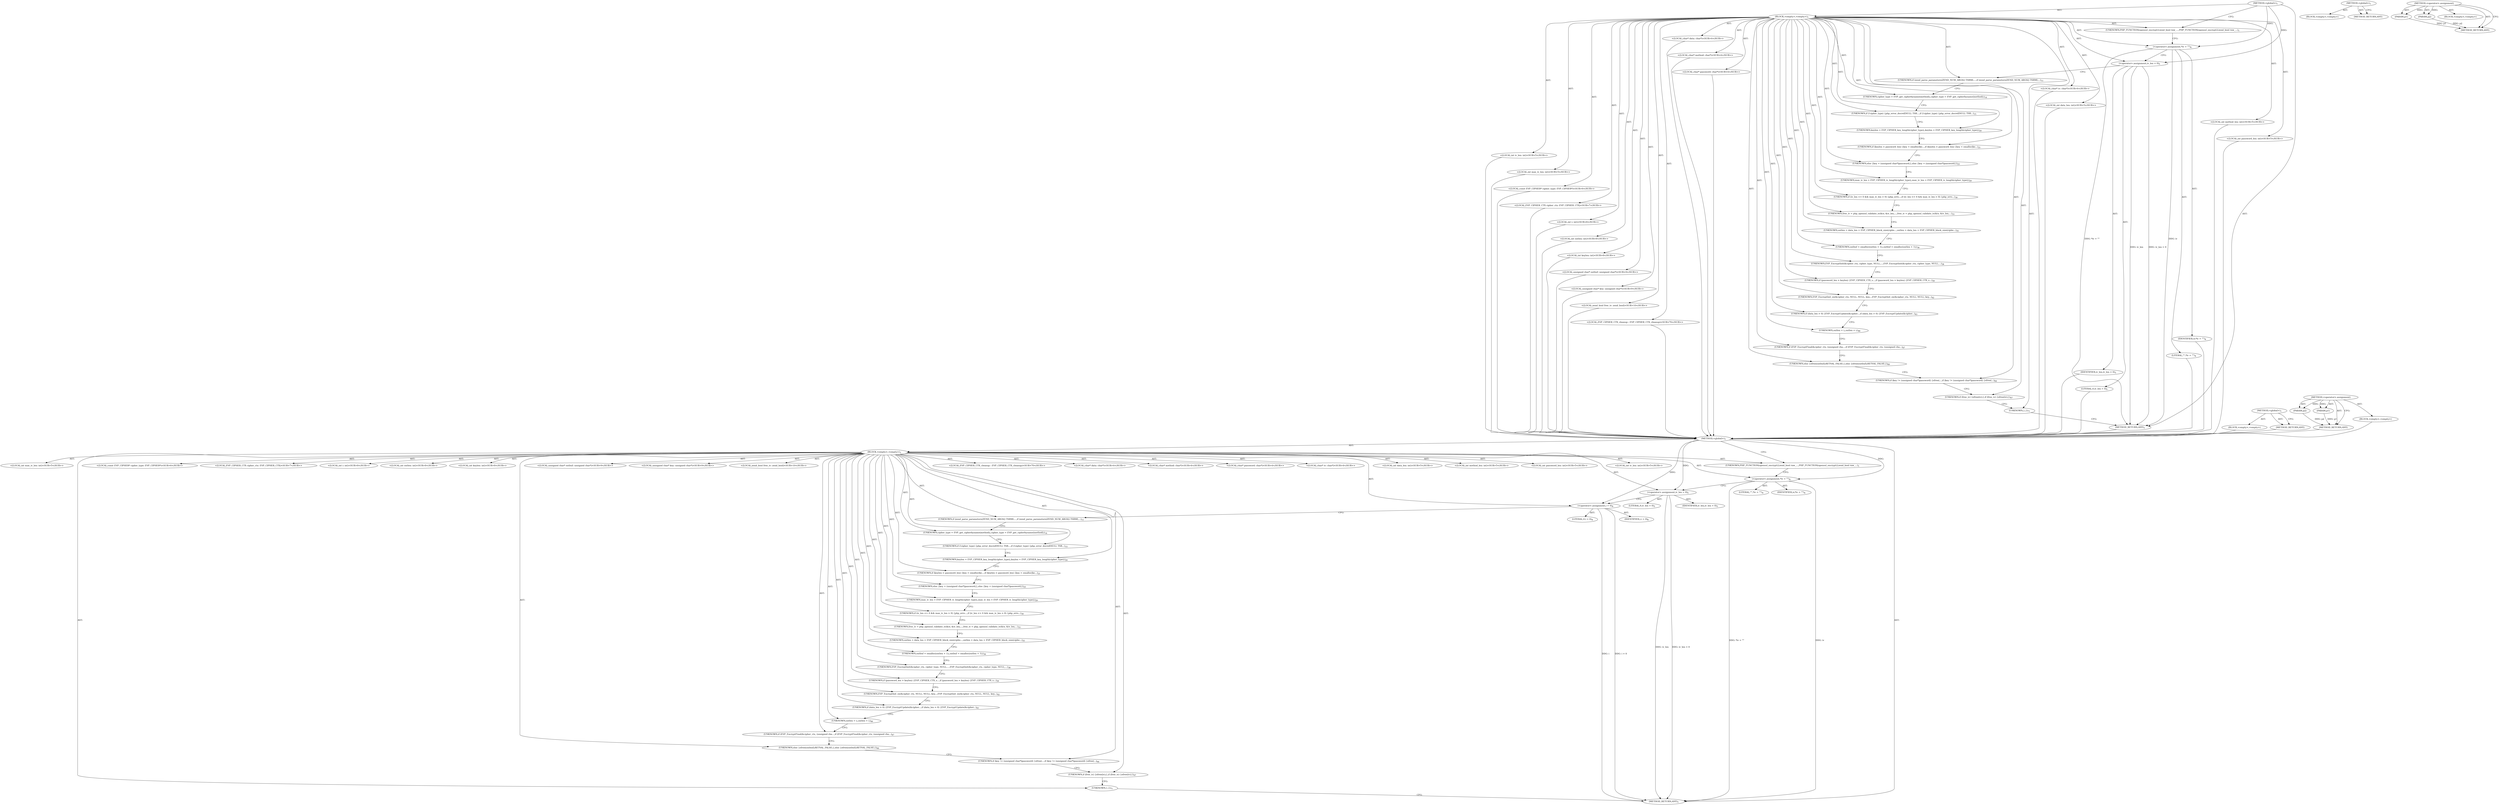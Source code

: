 digraph "&lt;operator&gt;.assignment" {
vulnerable_6 [label=<(METHOD,&lt;global&gt;)<SUB>1</SUB>>];
vulnerable_7 [label=<(BLOCK,&lt;empty&gt;,&lt;empty&gt;)<SUB>1</SUB>>];
vulnerable_8 [label=<(UNKNOWN,PHP_FUNCTION(openssl_encrypt)
{
	zend_bool raw_...,PHP_FUNCTION(openssl_encrypt)
{
	zend_bool raw_...)<SUB>1</SUB>>];
vulnerable_9 [label="<(LOCAL,char* data: char*)<SUB>4</SUB>>"];
vulnerable_10 [label="<(LOCAL,char* method: char*)<SUB>4</SUB>>"];
vulnerable_11 [label="<(LOCAL,char* password: char*)<SUB>4</SUB>>"];
vulnerable_12 [label="<(LOCAL,char* iv: char*)<SUB>4</SUB>>"];
vulnerable_13 [label=<(&lt;operator&gt;.assignment,*iv = &quot;&quot;)<SUB>4</SUB>>];
vulnerable_14 [label=<(IDENTIFIER,iv,*iv = &quot;&quot;)<SUB>4</SUB>>];
vulnerable_15 [label=<(LITERAL,&quot;&quot;,*iv = &quot;&quot;)<SUB>4</SUB>>];
vulnerable_16 [label="<(LOCAL,int data_len: int)<SUB>5</SUB>>"];
vulnerable_17 [label="<(LOCAL,int method_len: int)<SUB>5</SUB>>"];
vulnerable_18 [label="<(LOCAL,int password_len: int)<SUB>5</SUB>>"];
vulnerable_19 [label="<(LOCAL,int iv_len: int)<SUB>5</SUB>>"];
vulnerable_20 [label="<(LOCAL,int max_iv_len: int)<SUB>5</SUB>>"];
vulnerable_21 [label=<(&lt;operator&gt;.assignment,iv_len = 0)<SUB>5</SUB>>];
vulnerable_22 [label=<(IDENTIFIER,iv_len,iv_len = 0)<SUB>5</SUB>>];
vulnerable_23 [label=<(LITERAL,0,iv_len = 0)<SUB>5</SUB>>];
vulnerable_24 [label="<(LOCAL,const EVP_CIPHER* cipher_type: EVP_CIPHER*)<SUB>6</SUB>>"];
vulnerable_25 [label="<(LOCAL,EVP_CIPHER_CTX cipher_ctx: EVP_CIPHER_CTX)<SUB>7</SUB>>"];
vulnerable_26 [label="<(LOCAL,int i: int)<SUB>8</SUB>>"];
vulnerable_27 [label="<(LOCAL,int outlen: int)<SUB>8</SUB>>"];
vulnerable_28 [label="<(LOCAL,int keylen: int)<SUB>8</SUB>>"];
vulnerable_29 [label="<(LOCAL,unsigned char* outbuf: unsigned char*)<SUB>9</SUB>>"];
vulnerable_30 [label="<(LOCAL,unsigned char* key: unsigned char*)<SUB>9</SUB>>"];
vulnerable_31 [label="<(LOCAL,zend_bool free_iv: zend_bool)<SUB>10</SUB>>"];
vulnerable_32 [label=<(UNKNOWN,if (zend_parse_parameters(ZEND_NUM_ARGS() TSRML...,if (zend_parse_parameters(ZEND_NUM_ARGS() TSRML...)<SUB>11</SUB>>];
vulnerable_33 [label=<(UNKNOWN,cipher_type = EVP_get_cipherbyname(method);,cipher_type = EVP_get_cipherbyname(method);)<SUB>14</SUB>>];
vulnerable_34 [label=<(UNKNOWN,if (!cipher_type) {
		php_error_docref(NULL TSR...,if (!cipher_type) {
		php_error_docref(NULL TSR...)<SUB>15</SUB>>];
vulnerable_35 [label=<(UNKNOWN,keylen = EVP_CIPHER_key_length(cipher_type);,keylen = EVP_CIPHER_key_length(cipher_type);)<SUB>20</SUB>>];
vulnerable_36 [label=<(UNKNOWN,if (keylen &gt; password_len) {
		key = emalloc(ke...,if (keylen &gt; password_len) {
		key = emalloc(ke...)<SUB>21</SUB>>];
vulnerable_37 [label=<(UNKNOWN,else {
		key = (unsigned char*)password;
	},else {
		key = (unsigned char*)password;
	})<SUB>25</SUB>>];
vulnerable_38 [label=<(UNKNOWN,max_iv_len = EVP_CIPHER_iv_length(cipher_type);,max_iv_len = EVP_CIPHER_iv_length(cipher_type);)<SUB>29</SUB>>];
vulnerable_39 [label=<(UNKNOWN,if (iv_len &lt;= 0 &amp;&amp; max_iv_len &gt; 0) {
		php_erro...,if (iv_len &lt;= 0 &amp;&amp; max_iv_len &gt; 0) {
		php_erro...)<SUB>30</SUB>>];
vulnerable_40 [label=<(UNKNOWN,free_iv = php_openssl_validate_iv(&amp;iv, &amp;iv_len,...,free_iv = php_openssl_validate_iv(&amp;iv, &amp;iv_len,...)<SUB>33</SUB>>];
vulnerable_41 [label=<(UNKNOWN,outlen = data_len + EVP_CIPHER_block_size(ciphe...,outlen = data_len + EVP_CIPHER_block_size(ciphe...)<SUB>35</SUB>>];
vulnerable_42 [label=<(UNKNOWN,outbuf = emalloc(outlen + 1);,outbuf = emalloc(outlen + 1);)<SUB>36</SUB>>];
vulnerable_43 [label=<(UNKNOWN,EVP_EncryptInit(&amp;cipher_ctx, cipher_type, NULL,...,EVP_EncryptInit(&amp;cipher_ctx, cipher_type, NULL,...)<SUB>38</SUB>>];
vulnerable_44 [label=<(UNKNOWN,if (password_len &gt; keylen) {
		EVP_CIPHER_CTX_s...,if (password_len &gt; keylen) {
		EVP_CIPHER_CTX_s...)<SUB>39</SUB>>];
vulnerable_45 [label=<(UNKNOWN,EVP_EncryptInit_ex(&amp;cipher_ctx, NULL, NULL, key...,EVP_EncryptInit_ex(&amp;cipher_ctx, NULL, NULL, key...)<SUB>42</SUB>>];
vulnerable_46 [label=<(UNKNOWN,if (data_len &gt; 0) {
		EVP_EncryptUpdate(&amp;cipher...,if (data_len &gt; 0) {
		EVP_EncryptUpdate(&amp;cipher...)<SUB>43</SUB>>];
vulnerable_47 [label=<(UNKNOWN,outlen = i;,outlen = i;)<SUB>46</SUB>>];
vulnerable_48 [label=<(UNKNOWN,if (EVP_EncryptFinal(&amp;cipher_ctx, (unsigned cha...,if (EVP_EncryptFinal(&amp;cipher_ctx, (unsigned cha...)<SUB>47</SUB>>];
vulnerable_49 [label=<(UNKNOWN,else {
		efree(outbuf);
		RETVAL_FALSE;
	},else {
		efree(outbuf);
		RETVAL_FALSE;
	})<SUB>60</SUB>>];
vulnerable_50 [label=<(UNKNOWN,if (key != (unsigned char*)password) {
		efree(...,if (key != (unsigned char*)password) {
		efree(...)<SUB>64</SUB>>];
vulnerable_51 [label=<(UNKNOWN,if (free_iv) {
		efree(iv);
	},if (free_iv) {
		efree(iv);
	})<SUB>67</SUB>>];
vulnerable_52 [label="<(LOCAL,EVP_CIPHER_CTX_cleanup : EVP_CIPHER_CTX_cleanup)<SUB>70</SUB>>"];
vulnerable_53 [label=<(UNKNOWN,},})<SUB>71</SUB>>];
vulnerable_54 [label=<(METHOD_RETURN,ANY)<SUB>1</SUB>>];
vulnerable_75 [label=<(METHOD,&lt;global&gt;)<SUB>1</SUB>>];
vulnerable_76 [label=<(BLOCK,&lt;empty&gt;,&lt;empty&gt;)>];
vulnerable_77 [label=<(METHOD_RETURN,ANY)>];
vulnerable_81 [label=<(METHOD,&lt;operator&gt;.assignment)>];
vulnerable_82 [label=<(PARAM,p1)>];
vulnerable_83 [label=<(PARAM,p2)>];
vulnerable_84 [label=<(BLOCK,&lt;empty&gt;,&lt;empty&gt;)>];
vulnerable_85 [label=<(METHOD_RETURN,ANY)>];
fixed_6 [label=<(METHOD,&lt;global&gt;)<SUB>1</SUB>>];
fixed_7 [label=<(BLOCK,&lt;empty&gt;,&lt;empty&gt;)<SUB>1</SUB>>];
fixed_8 [label=<(UNKNOWN,PHP_FUNCTION(openssl_encrypt)
{
	zend_bool raw_...,PHP_FUNCTION(openssl_encrypt)
{
	zend_bool raw_...)<SUB>1</SUB>>];
fixed_9 [label="<(LOCAL,char* data: char*)<SUB>4</SUB>>"];
fixed_10 [label="<(LOCAL,char* method: char*)<SUB>4</SUB>>"];
fixed_11 [label="<(LOCAL,char* password: char*)<SUB>4</SUB>>"];
fixed_12 [label="<(LOCAL,char* iv: char*)<SUB>4</SUB>>"];
fixed_13 [label=<(&lt;operator&gt;.assignment,*iv = &quot;&quot;)<SUB>4</SUB>>];
fixed_14 [label=<(IDENTIFIER,iv,*iv = &quot;&quot;)<SUB>4</SUB>>];
fixed_15 [label=<(LITERAL,&quot;&quot;,*iv = &quot;&quot;)<SUB>4</SUB>>];
fixed_16 [label="<(LOCAL,int data_len: int)<SUB>5</SUB>>"];
fixed_17 [label="<(LOCAL,int method_len: int)<SUB>5</SUB>>"];
fixed_18 [label="<(LOCAL,int password_len: int)<SUB>5</SUB>>"];
fixed_19 [label="<(LOCAL,int iv_len: int)<SUB>5</SUB>>"];
fixed_20 [label="<(LOCAL,int max_iv_len: int)<SUB>5</SUB>>"];
fixed_21 [label=<(&lt;operator&gt;.assignment,iv_len = 0)<SUB>5</SUB>>];
fixed_22 [label=<(IDENTIFIER,iv_len,iv_len = 0)<SUB>5</SUB>>];
fixed_23 [label=<(LITERAL,0,iv_len = 0)<SUB>5</SUB>>];
fixed_24 [label="<(LOCAL,const EVP_CIPHER* cipher_type: EVP_CIPHER*)<SUB>6</SUB>>"];
fixed_25 [label="<(LOCAL,EVP_CIPHER_CTX cipher_ctx: EVP_CIPHER_CTX)<SUB>7</SUB>>"];
fixed_26 [label="<(LOCAL,int i: int)<SUB>8</SUB>>"];
fixed_27 [label="<(LOCAL,int outlen: int)<SUB>8</SUB>>"];
fixed_28 [label="<(LOCAL,int keylen: int)<SUB>8</SUB>>"];
fixed_29 [label=<(&lt;operator&gt;.assignment,i = 0)<SUB>8</SUB>>];
fixed_30 [label=<(IDENTIFIER,i,i = 0)<SUB>8</SUB>>];
fixed_31 [label=<(LITERAL,0,i = 0)<SUB>8</SUB>>];
fixed_32 [label="<(LOCAL,unsigned char* outbuf: unsigned char*)<SUB>9</SUB>>"];
fixed_33 [label="<(LOCAL,unsigned char* key: unsigned char*)<SUB>9</SUB>>"];
fixed_34 [label="<(LOCAL,zend_bool free_iv: zend_bool)<SUB>10</SUB>>"];
fixed_35 [label=<(UNKNOWN,if (zend_parse_parameters(ZEND_NUM_ARGS() TSRML...,if (zend_parse_parameters(ZEND_NUM_ARGS() TSRML...)<SUB>11</SUB>>];
fixed_36 [label=<(UNKNOWN,cipher_type = EVP_get_cipherbyname(method);,cipher_type = EVP_get_cipherbyname(method);)<SUB>14</SUB>>];
fixed_37 [label=<(UNKNOWN,if (!cipher_type) {
		php_error_docref(NULL TSR...,if (!cipher_type) {
		php_error_docref(NULL TSR...)<SUB>15</SUB>>];
fixed_38 [label=<(UNKNOWN,keylen = EVP_CIPHER_key_length(cipher_type);,keylen = EVP_CIPHER_key_length(cipher_type);)<SUB>20</SUB>>];
fixed_39 [label=<(UNKNOWN,if (keylen &gt; password_len) {
		key = emalloc(ke...,if (keylen &gt; password_len) {
		key = emalloc(ke...)<SUB>21</SUB>>];
fixed_40 [label=<(UNKNOWN,else {
		key = (unsigned char*)password;
	},else {
		key = (unsigned char*)password;
	})<SUB>25</SUB>>];
fixed_41 [label=<(UNKNOWN,max_iv_len = EVP_CIPHER_iv_length(cipher_type);,max_iv_len = EVP_CIPHER_iv_length(cipher_type);)<SUB>29</SUB>>];
fixed_42 [label=<(UNKNOWN,if (iv_len &lt;= 0 &amp;&amp; max_iv_len &gt; 0) {
		php_erro...,if (iv_len &lt;= 0 &amp;&amp; max_iv_len &gt; 0) {
		php_erro...)<SUB>30</SUB>>];
fixed_43 [label=<(UNKNOWN,free_iv = php_openssl_validate_iv(&amp;iv, &amp;iv_len,...,free_iv = php_openssl_validate_iv(&amp;iv, &amp;iv_len,...)<SUB>33</SUB>>];
fixed_44 [label=<(UNKNOWN,outlen = data_len + EVP_CIPHER_block_size(ciphe...,outlen = data_len + EVP_CIPHER_block_size(ciphe...)<SUB>35</SUB>>];
fixed_45 [label=<(UNKNOWN,outbuf = emalloc(outlen + 1);,outbuf = emalloc(outlen + 1);)<SUB>36</SUB>>];
fixed_46 [label=<(UNKNOWN,EVP_EncryptInit(&amp;cipher_ctx, cipher_type, NULL,...,EVP_EncryptInit(&amp;cipher_ctx, cipher_type, NULL,...)<SUB>38</SUB>>];
fixed_47 [label=<(UNKNOWN,if (password_len &gt; keylen) {
		EVP_CIPHER_CTX_s...,if (password_len &gt; keylen) {
		EVP_CIPHER_CTX_s...)<SUB>39</SUB>>];
fixed_48 [label=<(UNKNOWN,EVP_EncryptInit_ex(&amp;cipher_ctx, NULL, NULL, key...,EVP_EncryptInit_ex(&amp;cipher_ctx, NULL, NULL, key...)<SUB>42</SUB>>];
fixed_49 [label=<(UNKNOWN,if (data_len &gt; 0) {
		EVP_EncryptUpdate(&amp;cipher...,if (data_len &gt; 0) {
		EVP_EncryptUpdate(&amp;cipher...)<SUB>43</SUB>>];
fixed_50 [label=<(UNKNOWN,outlen = i;,outlen = i;)<SUB>46</SUB>>];
fixed_51 [label=<(UNKNOWN,if (EVP_EncryptFinal(&amp;cipher_ctx, (unsigned cha...,if (EVP_EncryptFinal(&amp;cipher_ctx, (unsigned cha...)<SUB>47</SUB>>];
fixed_52 [label=<(UNKNOWN,else {
		efree(outbuf);
		RETVAL_FALSE;
	},else {
		efree(outbuf);
		RETVAL_FALSE;
	})<SUB>60</SUB>>];
fixed_53 [label=<(UNKNOWN,if (key != (unsigned char*)password) {
		efree(...,if (key != (unsigned char*)password) {
		efree(...)<SUB>64</SUB>>];
fixed_54 [label=<(UNKNOWN,if (free_iv) {
		efree(iv);
	},if (free_iv) {
		efree(iv);
	})<SUB>67</SUB>>];
fixed_55 [label="<(LOCAL,EVP_CIPHER_CTX_cleanup : EVP_CIPHER_CTX_cleanup)<SUB>70</SUB>>"];
fixed_56 [label=<(UNKNOWN,},})<SUB>71</SUB>>];
fixed_57 [label=<(METHOD_RETURN,ANY)<SUB>1</SUB>>];
fixed_78 [label=<(METHOD,&lt;global&gt;)<SUB>1</SUB>>];
fixed_79 [label=<(BLOCK,&lt;empty&gt;,&lt;empty&gt;)>];
fixed_80 [label=<(METHOD_RETURN,ANY)>];
fixed_84 [label=<(METHOD,&lt;operator&gt;.assignment)>];
fixed_85 [label=<(PARAM,p1)>];
fixed_86 [label=<(PARAM,p2)>];
fixed_87 [label=<(BLOCK,&lt;empty&gt;,&lt;empty&gt;)>];
fixed_88 [label=<(METHOD_RETURN,ANY)>];
vulnerable_6 -> vulnerable_7  [key=0, label="AST: "];
vulnerable_6 -> vulnerable_54  [key=0, label="AST: "];
vulnerable_6 -> vulnerable_8  [key=0, label="CFG: "];
vulnerable_6 -> vulnerable_13  [key=0, label="DDG: "];
vulnerable_6 -> vulnerable_21  [key=0, label="DDG: "];
vulnerable_7 -> vulnerable_8  [key=0, label="AST: "];
vulnerable_7 -> vulnerable_9  [key=0, label="AST: "];
vulnerable_7 -> vulnerable_10  [key=0, label="AST: "];
vulnerable_7 -> vulnerable_11  [key=0, label="AST: "];
vulnerable_7 -> vulnerable_12  [key=0, label="AST: "];
vulnerable_7 -> vulnerable_13  [key=0, label="AST: "];
vulnerable_7 -> vulnerable_16  [key=0, label="AST: "];
vulnerable_7 -> vulnerable_17  [key=0, label="AST: "];
vulnerable_7 -> vulnerable_18  [key=0, label="AST: "];
vulnerable_7 -> vulnerable_19  [key=0, label="AST: "];
vulnerable_7 -> vulnerable_20  [key=0, label="AST: "];
vulnerable_7 -> vulnerable_21  [key=0, label="AST: "];
vulnerable_7 -> vulnerable_24  [key=0, label="AST: "];
vulnerable_7 -> vulnerable_25  [key=0, label="AST: "];
vulnerable_7 -> vulnerable_26  [key=0, label="AST: "];
vulnerable_7 -> vulnerable_27  [key=0, label="AST: "];
vulnerable_7 -> vulnerable_28  [key=0, label="AST: "];
vulnerable_7 -> vulnerable_29  [key=0, label="AST: "];
vulnerable_7 -> vulnerable_30  [key=0, label="AST: "];
vulnerable_7 -> vulnerable_31  [key=0, label="AST: "];
vulnerable_7 -> vulnerable_32  [key=0, label="AST: "];
vulnerable_7 -> vulnerable_33  [key=0, label="AST: "];
vulnerable_7 -> vulnerable_34  [key=0, label="AST: "];
vulnerable_7 -> vulnerable_35  [key=0, label="AST: "];
vulnerable_7 -> vulnerable_36  [key=0, label="AST: "];
vulnerable_7 -> vulnerable_37  [key=0, label="AST: "];
vulnerable_7 -> vulnerable_38  [key=0, label="AST: "];
vulnerable_7 -> vulnerable_39  [key=0, label="AST: "];
vulnerable_7 -> vulnerable_40  [key=0, label="AST: "];
vulnerable_7 -> vulnerable_41  [key=0, label="AST: "];
vulnerable_7 -> vulnerable_42  [key=0, label="AST: "];
vulnerable_7 -> vulnerable_43  [key=0, label="AST: "];
vulnerable_7 -> vulnerable_44  [key=0, label="AST: "];
vulnerable_7 -> vulnerable_45  [key=0, label="AST: "];
vulnerable_7 -> vulnerable_46  [key=0, label="AST: "];
vulnerable_7 -> vulnerable_47  [key=0, label="AST: "];
vulnerable_7 -> vulnerable_48  [key=0, label="AST: "];
vulnerable_7 -> vulnerable_49  [key=0, label="AST: "];
vulnerable_7 -> vulnerable_50  [key=0, label="AST: "];
vulnerable_7 -> vulnerable_51  [key=0, label="AST: "];
vulnerable_7 -> vulnerable_52  [key=0, label="AST: "];
vulnerable_7 -> vulnerable_53  [key=0, label="AST: "];
vulnerable_8 -> vulnerable_13  [key=0, label="CFG: "];
vulnerable_9 -> fixed_6  [key=0];
vulnerable_10 -> fixed_6  [key=0];
vulnerable_11 -> fixed_6  [key=0];
vulnerable_12 -> fixed_6  [key=0];
vulnerable_13 -> vulnerable_14  [key=0, label="AST: "];
vulnerable_13 -> vulnerable_15  [key=0, label="AST: "];
vulnerable_13 -> vulnerable_21  [key=0, label="CFG: "];
vulnerable_13 -> vulnerable_54  [key=0, label="DDG: iv"];
vulnerable_13 -> vulnerable_54  [key=1, label="DDG: *iv = &quot;&quot;"];
vulnerable_14 -> fixed_6  [key=0];
vulnerable_15 -> fixed_6  [key=0];
vulnerable_16 -> fixed_6  [key=0];
vulnerable_17 -> fixed_6  [key=0];
vulnerable_18 -> fixed_6  [key=0];
vulnerable_19 -> fixed_6  [key=0];
vulnerable_20 -> fixed_6  [key=0];
vulnerable_21 -> vulnerable_22  [key=0, label="AST: "];
vulnerable_21 -> vulnerable_23  [key=0, label="AST: "];
vulnerable_21 -> vulnerable_32  [key=0, label="CFG: "];
vulnerable_21 -> vulnerable_54  [key=0, label="DDG: iv_len"];
vulnerable_21 -> vulnerable_54  [key=1, label="DDG: iv_len = 0"];
vulnerable_22 -> fixed_6  [key=0];
vulnerable_23 -> fixed_6  [key=0];
vulnerable_24 -> fixed_6  [key=0];
vulnerable_25 -> fixed_6  [key=0];
vulnerable_26 -> fixed_6  [key=0];
vulnerable_27 -> fixed_6  [key=0];
vulnerable_28 -> fixed_6  [key=0];
vulnerable_29 -> fixed_6  [key=0];
vulnerable_30 -> fixed_6  [key=0];
vulnerable_31 -> fixed_6  [key=0];
vulnerable_32 -> vulnerable_33  [key=0, label="CFG: "];
vulnerable_33 -> vulnerable_34  [key=0, label="CFG: "];
vulnerable_34 -> vulnerable_35  [key=0, label="CFG: "];
vulnerable_35 -> vulnerable_36  [key=0, label="CFG: "];
vulnerable_36 -> vulnerable_37  [key=0, label="CFG: "];
vulnerable_37 -> vulnerable_38  [key=0, label="CFG: "];
vulnerable_38 -> vulnerable_39  [key=0, label="CFG: "];
vulnerable_39 -> vulnerable_40  [key=0, label="CFG: "];
vulnerable_40 -> vulnerable_41  [key=0, label="CFG: "];
vulnerable_41 -> vulnerable_42  [key=0, label="CFG: "];
vulnerable_42 -> vulnerable_43  [key=0, label="CFG: "];
vulnerable_43 -> vulnerable_44  [key=0, label="CFG: "];
vulnerable_44 -> vulnerable_45  [key=0, label="CFG: "];
vulnerable_45 -> vulnerable_46  [key=0, label="CFG: "];
vulnerable_46 -> vulnerable_47  [key=0, label="CFG: "];
vulnerable_47 -> vulnerable_48  [key=0, label="CFG: "];
vulnerable_48 -> vulnerable_49  [key=0, label="CFG: "];
vulnerable_49 -> vulnerable_50  [key=0, label="CFG: "];
vulnerable_50 -> vulnerable_51  [key=0, label="CFG: "];
vulnerable_51 -> vulnerable_53  [key=0, label="CFG: "];
vulnerable_52 -> fixed_6  [key=0];
vulnerable_53 -> vulnerable_54  [key=0, label="CFG: "];
vulnerable_54 -> fixed_6  [key=0];
vulnerable_75 -> vulnerable_76  [key=0, label="AST: "];
vulnerable_75 -> vulnerable_77  [key=0, label="AST: "];
vulnerable_75 -> vulnerable_77  [key=1, label="CFG: "];
vulnerable_76 -> fixed_6  [key=0];
vulnerable_77 -> fixed_6  [key=0];
vulnerable_81 -> vulnerable_82  [key=0, label="AST: "];
vulnerable_81 -> vulnerable_82  [key=1, label="DDG: "];
vulnerable_81 -> vulnerable_84  [key=0, label="AST: "];
vulnerable_81 -> vulnerable_83  [key=0, label="AST: "];
vulnerable_81 -> vulnerable_83  [key=1, label="DDG: "];
vulnerable_81 -> vulnerable_85  [key=0, label="AST: "];
vulnerable_81 -> vulnerable_85  [key=1, label="CFG: "];
vulnerable_82 -> vulnerable_85  [key=0, label="DDG: p1"];
vulnerable_83 -> vulnerable_85  [key=0, label="DDG: p2"];
vulnerable_84 -> fixed_6  [key=0];
vulnerable_85 -> fixed_6  [key=0];
fixed_6 -> fixed_7  [key=0, label="AST: "];
fixed_6 -> fixed_57  [key=0, label="AST: "];
fixed_6 -> fixed_8  [key=0, label="CFG: "];
fixed_6 -> fixed_13  [key=0, label="DDG: "];
fixed_6 -> fixed_21  [key=0, label="DDG: "];
fixed_6 -> fixed_29  [key=0, label="DDG: "];
fixed_7 -> fixed_8  [key=0, label="AST: "];
fixed_7 -> fixed_9  [key=0, label="AST: "];
fixed_7 -> fixed_10  [key=0, label="AST: "];
fixed_7 -> fixed_11  [key=0, label="AST: "];
fixed_7 -> fixed_12  [key=0, label="AST: "];
fixed_7 -> fixed_13  [key=0, label="AST: "];
fixed_7 -> fixed_16  [key=0, label="AST: "];
fixed_7 -> fixed_17  [key=0, label="AST: "];
fixed_7 -> fixed_18  [key=0, label="AST: "];
fixed_7 -> fixed_19  [key=0, label="AST: "];
fixed_7 -> fixed_20  [key=0, label="AST: "];
fixed_7 -> fixed_21  [key=0, label="AST: "];
fixed_7 -> fixed_24  [key=0, label="AST: "];
fixed_7 -> fixed_25  [key=0, label="AST: "];
fixed_7 -> fixed_26  [key=0, label="AST: "];
fixed_7 -> fixed_27  [key=0, label="AST: "];
fixed_7 -> fixed_28  [key=0, label="AST: "];
fixed_7 -> fixed_29  [key=0, label="AST: "];
fixed_7 -> fixed_32  [key=0, label="AST: "];
fixed_7 -> fixed_33  [key=0, label="AST: "];
fixed_7 -> fixed_34  [key=0, label="AST: "];
fixed_7 -> fixed_35  [key=0, label="AST: "];
fixed_7 -> fixed_36  [key=0, label="AST: "];
fixed_7 -> fixed_37  [key=0, label="AST: "];
fixed_7 -> fixed_38  [key=0, label="AST: "];
fixed_7 -> fixed_39  [key=0, label="AST: "];
fixed_7 -> fixed_40  [key=0, label="AST: "];
fixed_7 -> fixed_41  [key=0, label="AST: "];
fixed_7 -> fixed_42  [key=0, label="AST: "];
fixed_7 -> fixed_43  [key=0, label="AST: "];
fixed_7 -> fixed_44  [key=0, label="AST: "];
fixed_7 -> fixed_45  [key=0, label="AST: "];
fixed_7 -> fixed_46  [key=0, label="AST: "];
fixed_7 -> fixed_47  [key=0, label="AST: "];
fixed_7 -> fixed_48  [key=0, label="AST: "];
fixed_7 -> fixed_49  [key=0, label="AST: "];
fixed_7 -> fixed_50  [key=0, label="AST: "];
fixed_7 -> fixed_51  [key=0, label="AST: "];
fixed_7 -> fixed_52  [key=0, label="AST: "];
fixed_7 -> fixed_53  [key=0, label="AST: "];
fixed_7 -> fixed_54  [key=0, label="AST: "];
fixed_7 -> fixed_55  [key=0, label="AST: "];
fixed_7 -> fixed_56  [key=0, label="AST: "];
fixed_8 -> fixed_13  [key=0, label="CFG: "];
fixed_13 -> fixed_14  [key=0, label="AST: "];
fixed_13 -> fixed_15  [key=0, label="AST: "];
fixed_13 -> fixed_21  [key=0, label="CFG: "];
fixed_13 -> fixed_57  [key=0, label="DDG: iv"];
fixed_13 -> fixed_57  [key=1, label="DDG: *iv = &quot;&quot;"];
fixed_21 -> fixed_22  [key=0, label="AST: "];
fixed_21 -> fixed_23  [key=0, label="AST: "];
fixed_21 -> fixed_29  [key=0, label="CFG: "];
fixed_21 -> fixed_57  [key=0, label="DDG: iv_len"];
fixed_21 -> fixed_57  [key=1, label="DDG: iv_len = 0"];
fixed_29 -> fixed_30  [key=0, label="AST: "];
fixed_29 -> fixed_31  [key=0, label="AST: "];
fixed_29 -> fixed_35  [key=0, label="CFG: "];
fixed_29 -> fixed_57  [key=0, label="DDG: i"];
fixed_29 -> fixed_57  [key=1, label="DDG: i = 0"];
fixed_35 -> fixed_36  [key=0, label="CFG: "];
fixed_36 -> fixed_37  [key=0, label="CFG: "];
fixed_37 -> fixed_38  [key=0, label="CFG: "];
fixed_38 -> fixed_39  [key=0, label="CFG: "];
fixed_39 -> fixed_40  [key=0, label="CFG: "];
fixed_40 -> fixed_41  [key=0, label="CFG: "];
fixed_41 -> fixed_42  [key=0, label="CFG: "];
fixed_42 -> fixed_43  [key=0, label="CFG: "];
fixed_43 -> fixed_44  [key=0, label="CFG: "];
fixed_44 -> fixed_45  [key=0, label="CFG: "];
fixed_45 -> fixed_46  [key=0, label="CFG: "];
fixed_46 -> fixed_47  [key=0, label="CFG: "];
fixed_47 -> fixed_48  [key=0, label="CFG: "];
fixed_48 -> fixed_49  [key=0, label="CFG: "];
fixed_49 -> fixed_50  [key=0, label="CFG: "];
fixed_50 -> fixed_51  [key=0, label="CFG: "];
fixed_51 -> fixed_52  [key=0, label="CFG: "];
fixed_52 -> fixed_53  [key=0, label="CFG: "];
fixed_53 -> fixed_54  [key=0, label="CFG: "];
fixed_54 -> fixed_56  [key=0, label="CFG: "];
fixed_56 -> fixed_57  [key=0, label="CFG: "];
fixed_78 -> fixed_79  [key=0, label="AST: "];
fixed_78 -> fixed_80  [key=0, label="AST: "];
fixed_78 -> fixed_80  [key=1, label="CFG: "];
fixed_84 -> fixed_85  [key=0, label="AST: "];
fixed_84 -> fixed_85  [key=1, label="DDG: "];
fixed_84 -> fixed_87  [key=0, label="AST: "];
fixed_84 -> fixed_86  [key=0, label="AST: "];
fixed_84 -> fixed_86  [key=1, label="DDG: "];
fixed_84 -> fixed_88  [key=0, label="AST: "];
fixed_84 -> fixed_88  [key=1, label="CFG: "];
fixed_85 -> fixed_88  [key=0, label="DDG: p1"];
fixed_86 -> fixed_88  [key=0, label="DDG: p2"];
}
